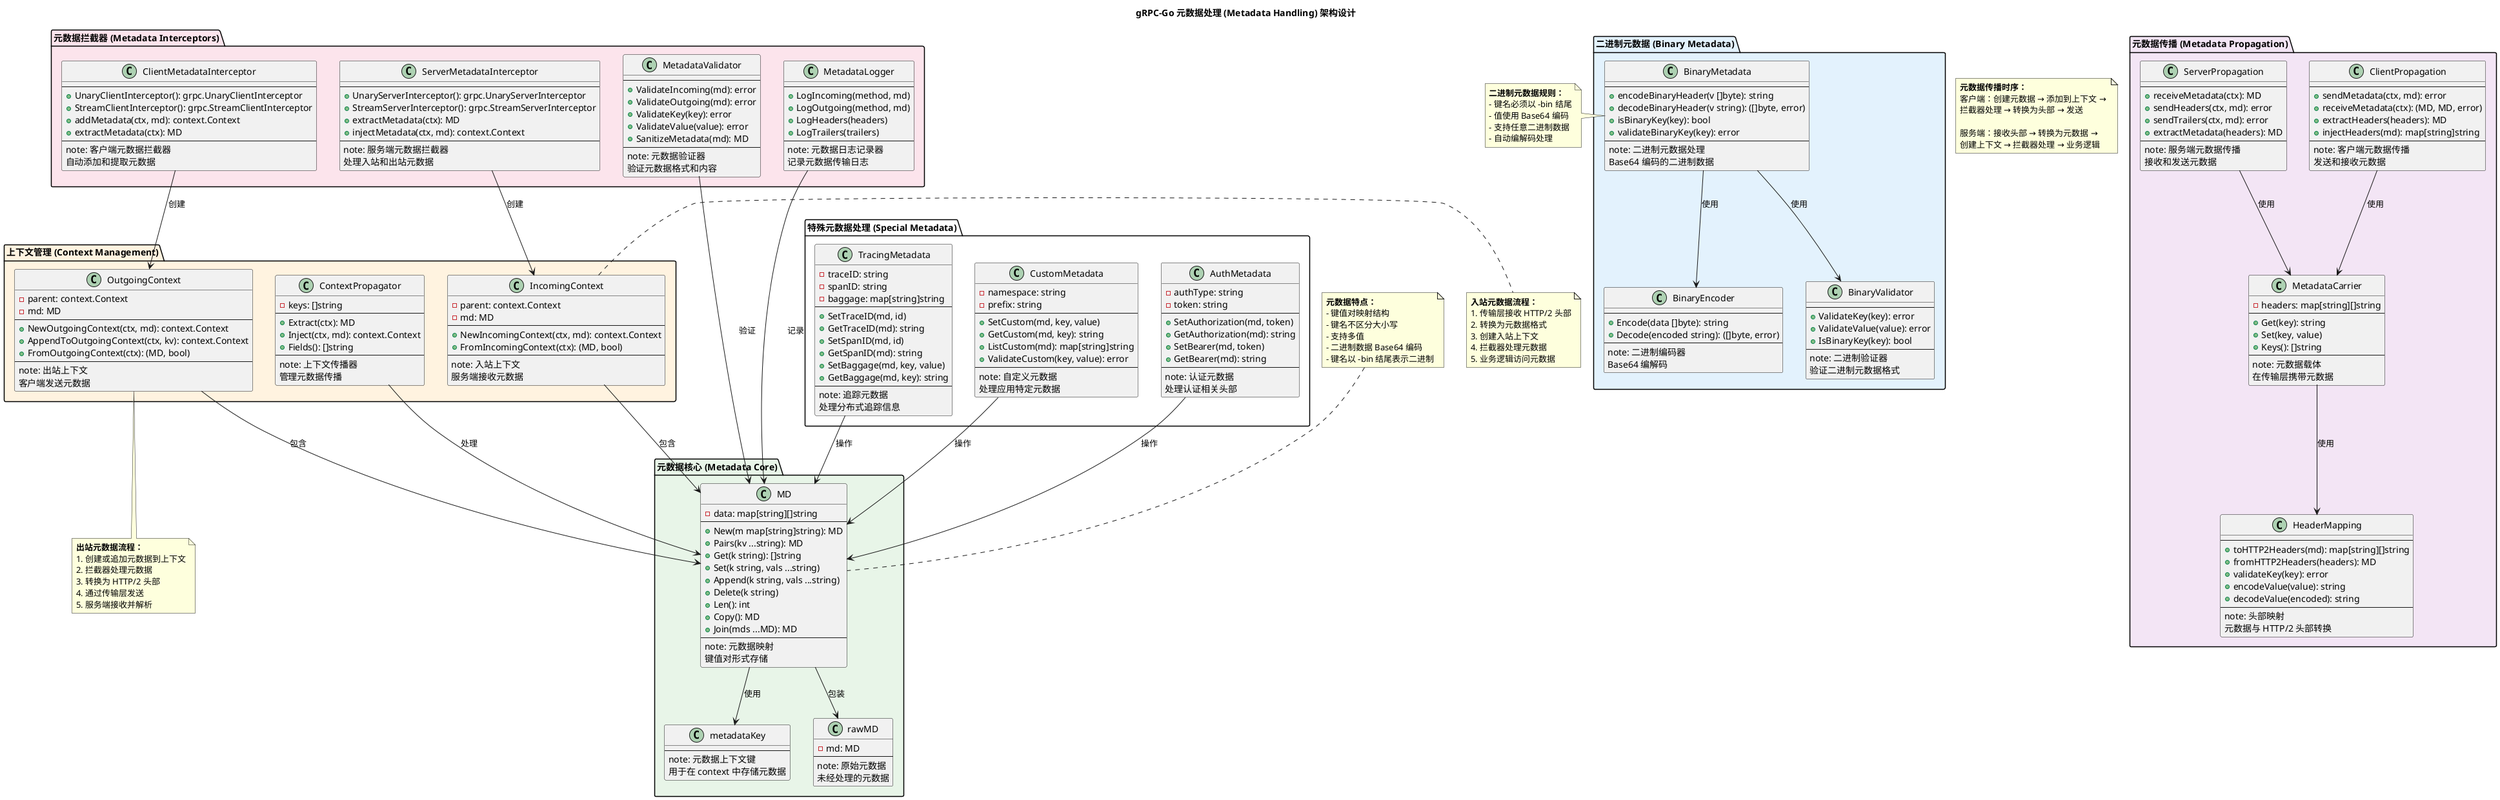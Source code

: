 @startuml 元数据处理架构图

!define RECTANGLE class

title gRPC-Go 元数据处理 (Metadata Handling) 架构设计

' 定义颜色主题
!define METADATA_COLOR #E8F5E8
!define CONTEXT_COLOR #FFF3E0
!define PROPAGATION_COLOR #F3E5F5
!define BINARY_COLOR #E3F2FD
!define INTERCEPTOR_COLOR #FCE4EC

package "元数据核心 (Metadata Core)" METADATA_COLOR {
    RECTANGLE MD {
        - data: map[string][]string
        --
        + New(m map[string]string): MD
        + Pairs(kv ...string): MD
        + Get(k string): []string
        + Set(k string, vals ...string)
        + Append(k string, vals ...string)
        + Delete(k string)
        + Len(): int
        + Copy(): MD
        + Join(mds ...MD): MD
        --
        note: 元数据映射\n键值对形式存储
    }
    
    RECTANGLE metadataKey {
        --
        note: 元数据上下文键\n用于在 context 中存储元数据
    }
    
    RECTANGLE rawMD {
        - md: MD
        --
        note: 原始元数据\n未经处理的元数据
    }
}

package "上下文管理 (Context Management)" CONTEXT_COLOR {
    RECTANGLE OutgoingContext {
        - parent: context.Context
        - md: MD
        --
        + NewOutgoingContext(ctx, md): context.Context
        + AppendToOutgoingContext(ctx, kv): context.Context
        + FromOutgoingContext(ctx): (MD, bool)
        --
        note: 出站上下文\n客户端发送元数据
    }
    
    RECTANGLE IncomingContext {
        - parent: context.Context
        - md: MD
        --
        + NewIncomingContext(ctx, md): context.Context
        + FromIncomingContext(ctx): (MD, bool)
        --
        note: 入站上下文\n服务端接收元数据
    }
    
    RECTANGLE ContextPropagator {
        - keys: []string
        --
        + Extract(ctx): MD
        + Inject(ctx, md): context.Context
        + Fields(): []string
        --
        note: 上下文传播器\n管理元数据传播
    }
}

package "元数据传播 (Metadata Propagation)" PROPAGATION_COLOR {
    RECTANGLE ClientPropagation {
        --
        + sendMetadata(ctx, md): error
        + receiveMetadata(ctx): (MD, MD, error)
        + extractHeaders(headers): MD
        + injectHeaders(md): map[string]string
        --
        note: 客户端元数据传播\n发送和接收元数据
    }
    
    RECTANGLE ServerPropagation {
        --
        + receiveMetadata(ctx): MD
        + sendHeaders(ctx, md): error
        + sendTrailers(ctx, md): error
        + extractMetadata(headers): MD
        --
        note: 服务端元数据传播\n接收和发送元数据
    }
    
    RECTANGLE MetadataCarrier {
        - headers: map[string][]string
        --
        + Get(key): string
        + Set(key, value)
        + Keys(): []string
        --
        note: 元数据载体\n在传输层携带元数据
    }
    
    RECTANGLE HeaderMapping {
        --
        + toHTTP2Headers(md): map[string][]string
        + fromHTTP2Headers(headers): MD
        + validateKey(key): error
        + encodeValue(value): string
        + decodeValue(encoded): string
        --
        note: 头部映射\n元数据与 HTTP/2 头部转换
    }
}

package "二进制元数据 (Binary Metadata)" BINARY_COLOR {
    RECTANGLE BinaryMetadata {
        --
        + encodeBinaryHeader(v []byte): string
        + decodeBinaryHeader(v string): ([]byte, error)
        + isBinaryKey(key): bool
        + validateBinaryKey(key): error
        --
        note: 二进制元数据处理\nBase64 编码的二进制数据
    }
    
    RECTANGLE BinaryEncoder {
        --
        + Encode(data []byte): string
        + Decode(encoded string): ([]byte, error)
        --
        note: 二进制编码器\nBase64 编解码
    }
    
    RECTANGLE BinaryValidator {
        --
        + ValidateKey(key): error
        + ValidateValue(value): error
        + IsBinaryKey(key): bool
        --
        note: 二进制验证器\n验证二进制元数据格式
    }
}

package "元数据拦截器 (Metadata Interceptors)" INTERCEPTOR_COLOR {
    RECTANGLE ClientMetadataInterceptor {
        --
        + UnaryClientInterceptor(): grpc.UnaryClientInterceptor
        + StreamClientInterceptor(): grpc.StreamClientInterceptor
        + addMetadata(ctx, md): context.Context
        + extractMetadata(ctx): MD
        --
        note: 客户端元数据拦截器\n自动添加和提取元数据
    }
    
    RECTANGLE ServerMetadataInterceptor {
        --
        + UnaryServerInterceptor(): grpc.UnaryServerInterceptor
        + StreamServerInterceptor(): grpc.StreamServerInterceptor
        + extractMetadata(ctx): MD
        + injectMetadata(ctx, md): context.Context
        --
        note: 服务端元数据拦截器\n处理入站和出站元数据
    }
    
    RECTANGLE MetadataValidator {
        --
        + ValidateIncoming(md): error
        + ValidateOutgoing(md): error
        + ValidateKey(key): error
        + ValidateValue(value): error
        + SanitizeMetadata(md): MD
        --
        note: 元数据验证器\n验证元数据格式和内容
    }
    
    RECTANGLE MetadataLogger {
        --
        + LogIncoming(method, md)
        + LogOutgoing(method, md)
        + LogHeaders(headers)
        + LogTrailers(trailers)
        --
        note: 元数据日志记录器\n记录元数据传输日志
    }
}

package "特殊元数据处理 (Special Metadata)" {
    RECTANGLE AuthMetadata {
        - authType: string
        - token: string
        --
        + SetAuthorization(md, token)
        + GetAuthorization(md): string
        + SetBearer(md, token)
        + GetBearer(md): string
        --
        note: 认证元数据\n处理认证相关头部
    }
    
    RECTANGLE TracingMetadata {
        - traceID: string
        - spanID: string
        - baggage: map[string]string
        --
        + SetTraceID(md, id)
        + GetTraceID(md): string
        + SetSpanID(md, id)
        + GetSpanID(md): string
        + SetBaggage(md, key, value)
        + GetBaggage(md, key): string
        --
        note: 追踪元数据\n处理分布式追踪信息
    }
    
    RECTANGLE CustomMetadata {
        - namespace: string
        - prefix: string
        --
        + SetCustom(md, key, value)
        + GetCustom(md, key): string
        + ListCustom(md): map[string]string
        + ValidateCustom(key, value): error
        --
        note: 自定义元数据\n处理应用特定元数据
    }
}

' 定义关系
MD --> metadataKey : 使用
MD --> rawMD : 包装

OutgoingContext --> MD : 包含
IncomingContext --> MD : 包含
ContextPropagator --> MD : 处理

ClientPropagation --> MetadataCarrier : 使用
ServerPropagation --> MetadataCarrier : 使用
MetadataCarrier --> HeaderMapping : 使用

BinaryMetadata --> BinaryEncoder : 使用
BinaryMetadata --> BinaryValidator : 使用

ClientMetadataInterceptor --> OutgoingContext : 创建
ServerMetadataInterceptor --> IncomingContext : 创建
MetadataValidator --> MD : 验证
MetadataLogger --> MD : 记录

AuthMetadata --> MD : 操作
TracingMetadata --> MD : 操作
CustomMetadata --> MD : 操作

' 注释说明
note top of MD
  **元数据特点：**
  - 键值对映射结构
  - 键名不区分大小写
  - 支持多值
  - 二进制数据 Base64 编码
  - 键名以 -bin 结尾表示二进制
end note

note bottom of OutgoingContext
  **出站元数据流程：**
  1. 创建或追加元数据到上下文
  2. 拦截器处理元数据
  3. 转换为 HTTP/2 头部
  4. 通过传输层发送
  5. 服务端接收并解析
end note

note right of IncomingContext
  **入站元数据流程：**
  1. 传输层接收 HTTP/2 头部
  2. 转换为元数据格式
  3. 创建入站上下文
  4. 拦截器处理元数据
  5. 业务逻辑访问元数据
end note

note left of BinaryMetadata
  **二进制元数据规则：**
  - 键名必须以 -bin 结尾
  - 值使用 Base64 编码
  - 支持任意二进制数据
  - 自动编解码处理
end note

' 时序图注释
note as N1
  **元数据传播时序：**
  客户端：创建元数据 → 添加到上下文 → 
  拦截器处理 → 转换为头部 → 发送
  
  服务端：接收头部 → 转换为元数据 → 
  创建上下文 → 拦截器处理 → 业务逻辑
end note

@enduml
